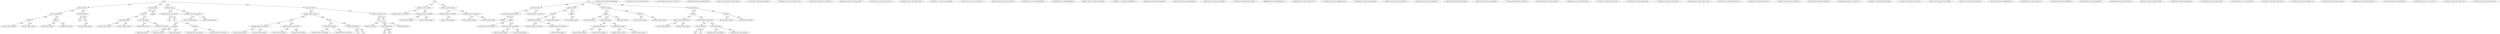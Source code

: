 // Heart Data Decision Tree
digraph {
	"42b9e992-4f9d-40f6-8dae-af64dc04eef9" [label=thal]
	"0e9b5d3d-d16d-4bd3-9707-ac2c134885cc" [label=chest_pain_type]
	"bcc4eeac-3a1b-4f83-b93b-338047c8e3f0" [label=chest_pain_type]
	"48105109-3b21-4dee-aa0d-1a0b80866157" [label=chest_pain_type]
	"55254658-8d92-4e76-8c82-cab8e83ec0a6" [label=chest_pain_type]
	"e3631ca6-0c91-4681-9db4-a857004c890c" [label=number_of_major_vessels]
	"e6a38367-9556-48c8-9417-4ce39ffab59c" [label=number_of_major_vessels]
	"881f1815-74ea-43fc-8826-0f7fb0149862" [label=thal]
	"f7db5371-4e13-49e8-874f-89fa2220a614" [label=chest_pain_type]
	"2d1b2a4a-f7bb-485f-83e8-678eca6c70b6" [label=chest_pain_type]
	"c453792c-e723-42ec-bf48-5ee2911532b1" [label=chest_pain_type]
	"bdc25f71-bdc1-4779-bcb0-9aa207041d7b" [label=chest_pain_type]
	"fe305300-c7bf-424d-9455-e626cf05ea53" [label=thal]
	"5d1d112e-d28a-4e2d-a61d-93354acd5970" [label=serum_cholesterol]
	"4c269fa8-a030-427e-96c7-894d57f507bc" [label=serum_cholesterol]
	"4aa82b25-fe63-4fd8-b522-5d1e1e2e5886" [label=oldpeak]
	"7c1243e8-2a49-49cc-8ff5-ad7fb79b5b1f" [label=oldpeak]
	"2b5eb540-c014-46a2-b240-f081b9f93f48" [label=maximum_heart_rate_achieved]
	"63e870bb-49c4-43df-a84f-4a1d6ee6e5b8" [label=maximum_heart_rate_achieved]
	"c54bd5c0-ee73-4431-aca2-7568b3e5724f" [label=number_of_major_vessels]
	"1ed16e97-77ee-408c-a188-275bd44ec843" [label=number_of_major_vessels]
	"2ef8dd14-a9e3-4b80-b174-e9790659663c" [label=maximum_heart_rate_achieved]
	"6762e826-6cc7-4fbc-ac75-1814255217c8" [label=maximum_heart_rate_achieved]
	"39e4f5f4-23e7-45aa-bcc5-eea6daced490" [label=maximum_heart_rate_achieved]
	"0ebd75e1-6dc0-470e-a2e3-8a59af1d9536" [label=maximum_heart_rate_achieved]
	"69919cbd-e8ae-47df-b3ab-be306be058d6" [label=maximum_heart_rate_achieved]
	"e629840f-1329-4f79-bfde-b2587b05ec2e" [label=maximum_heart_rate_achieved]
	"944a3c31-c1e8-40fb-a6f4-fe5d2973e545" [label=oldpeak]
	"b5d98cf5-7c6f-4d8f-a6f3-6986b1857c9c" [label=oldpeak]
	"c9c7a354-ac9f-4562-aab5-3dfee96946bd" [label=oldpeak]
	"c00cb5a3-50e2-4290-9e17-de98937c97fb" [label=oldpeak]
	"5c39d8c9-b185-48e2-a654-4e01ab6b3bae" [label=oldpeak]
	"ef1cd107-36cc-4ff0-81c8-be091c2305af" [label=oldpeak]
	"63d8edfb-f07d-4091-909a-20c2779da9d2" [label=oldpeak]
	"83ff559f-d2e4-4883-b0a1-11f44b8eec3e" [label=oldpeak]
	"f92a1891-feca-4e68-b10c-9d7888607c77" [label=age]
	"a460b7b7-32c2-45e3-8564-309e2839f5b0" [label=age]
	"5e1fadf0-3ec1-4e16-a674-5517ac07d4a3" [label=serum_cholesterol]
	"53241d40-d9e5-4e59-a642-2d605a2977c5" [label=serum_cholesterol]
	"597981cc-832d-4c07-9fe2-d7f133db58a2" [label=sex]
	"c438e451-8def-43bc-bec2-630403d1ec76" [label=sex]
	"5f909b59-8d78-48b0-bdcf-70d23d7506db" [label=exercise_induced_angina]
	"a94af014-9f75-4649-97b8-2b6a6eb1a4d6" [label=exercise_induced_angina]
	"f5f38e47-d5b4-42d7-a175-140aa6eecb18" [label=age]
	"025894fd-9da3-46cf-888c-434cb5cdbaa7" [label=age]
	"6ac19a25-8272-4391-a4ed-606e3fb685cd" [label=sex]
	"2ccc5ea5-f638-44fe-8c53-cd5db58f4d8b" [label=sex]
	"d40eae11-b5ce-47ed-93bb-537ff9178593" [label=exercise_induced_angina]
	"f9eae0c6-fb34-4519-8b4d-4390ecd9448f" [label=exercise_induced_angina]
	"06fbbe27-2fab-4674-8f74-98932574063a" [label=exercise_induced_angina]
	"407cc0cc-a07f-453c-ba89-596ed0e768f1" [label=exercise_induced_angina]
	"d8ca3bd7-0019-4618-90d6-c453c07edb51" [label=exercise_induced_angina]
	"0bb51b79-9c65-462c-a42c-f7556f2d92ae" [label=oldpeak]
	"05fb05f2-56af-41c8-aa6e-f9de73cd6d03" [label=oldpeak]
	"ec998667-4b27-485f-89fc-0b706446e9bd" [label=resting_blood_pressure]
	"95097455-ca63-4f21-a3c0-767f047263d5" [label=resting_blood_pressure]
	"4f178922-7b80-4588-a434-95669590ab70" [label=exercise_induced_angina]
	"97f82b60-3750-4492-a6ff-427e16f25d08" [label=slope_peak_exercise]
	"d4434c04-57c7-4386-9e58-5fce8d2d2650" [label=slope_peak_exercise]
	"f4c101e0-601a-4e17-afa6-a2d665795a1e" [label=slope_peak_exercise]
	"baeda233-bfab-4a77-accd-6654a2e23d73" [label=exercise_induced_angina]
	"7e348544-1f07-4e2f-901f-354013621308" [label=exercise_induced_angina]
	"aad8773c-a650-454a-9f43-112ec5b3219b" [label=maximum_heart_rate_achieved]
	"458cbf16-5db3-4ecc-bbf2-b3b3f0b6a0be" [label=maximum_heart_rate_achieved]
	"bf70ee93-8a1f-4bcc-90c0-6b38729814e3" [label=exercise_induced_angina]
	"c203d4e2-4767-4f53-9c66-6f5badfeb361" [label=exercise_induced_angina]
	"edee0ae8-cbbb-4237-ba88-14da04d7147e" [label=exercise_induced_angina]
	"b6a950c3-b09a-43dd-b8bc-900ba5710e5a" [label=exercise_induced_angina]
	"4c6a85b7-f49a-41be-a17f-6b2d740354ad" [label=resting_blood_pressure]
	"3181d5ad-110e-4052-9637-0e3da2fcae14" [label=resting_blood_pressure]
	"58db798f-276b-46f1-b478-f37bcf24c4aa" [label=exercise_induced_angina]
	"b365b46b-e2d2-4285-b24e-0c95c281fc1d" [label=exercise_induced_angina]
	"c1d695eb-6d74-4501-b393-93fc1d2b570b" [label=exercise_induced_angina]
	"4c3c082d-f6e5-4c0b-9535-6bfe9b614c33" [label=resting_blood_pressure]
	"d59fbc63-7553-446f-9098-def30a0c7c65" [label=resting_blood_pressure]
	"b36c394c-6f9f-4b66-a6f8-e9d6b53bcda0" [label=oldpeak]
	"1ca822f6-7713-4407-9b86-7690b48cb078" [label=oldpeak]
	"6b099383-6dba-4046-95ba-8be230a1ef6c" [label=maximum_heart_rate_achieved]
	"3d05c5a6-a9c0-4245-93f0-c3972e243c50" [label=maximum_heart_rate_achieved]
	"8d91e329-da02-4f11-9ee6-5b5a37512219" [label=resting_blood_pressure]
	"9caba015-d60a-4024-ae8a-e524ba7b1c91" [label=resting_blood_pressure]
	"736429f1-3fe5-4220-a512-dbaef15e444f" [label=slope_peak_exercise]
	"f6f43416-3f99-44cf-aedc-343d0cb737c6" [label=slope_peak_exercise]
	"21af46ae-1c6d-4e1a-a438-58b71c168497" [label=slope_peak_exercise]
	"dda7d0ff-9771-4b4d-a9f9-a5ee9b53839f" [label=maximum_heart_rate_achieved]
	"1dc4ffec-049c-449c-9669-eed4aab07535" [label=maximum_heart_rate_achieved]
	"d0448ba0-aafd-4d08-a1c9-037c92c29f9c" [label=maximum_heart_rate_achieved]
	"f41f0c35-565a-4a13-9110-b0d90bfc4105" [label=maximum_heart_rate_achieved]
	"fb4a810a-5eee-4a8a-bf15-53f5cfd61d0a" [label=resting_blood_pressure]
	"46790a0b-b184-4e25-93d7-864308b6dd10" [label=resting_blood_pressure]
	"aa6d98d9-42aa-4724-8daa-d0073343c6db" [label=exercise_induced_angina]
	"d05b55ab-7f82-49f7-a8ba-e6c1895a07d6" [label=exercise_induced_angina]
	"60236da1-7135-4512-b4ab-5a8991a58fb3" [label=serum_cholesterol]
	"40bfee7e-e652-4d1d-addb-ea9b0be849ad" [label=serum_cholesterol]
	"afa33ac3-62d9-4ae6-9f4b-b20df18a3868" [label=slope_peak_exercise]
	"11e75096-0fb9-4d35-b0ec-317310def6c7" [label=slope_peak_exercise]
	"9da6becc-e972-44b5-8e6f-6bafab6432da" [label=slope_peak_exercise]
	"f21d009c-41d4-4273-ac7d-912db3ad0a94" [label=maximum_heart_rate_achieved]
	"084561ae-7a2b-404a-b643-2966df1f0ef4" [label=maximum_heart_rate_achieved]
	"1d78442f-d636-4f7d-86a7-ce0f095f380b" [label=exercise_induced_angina]
	"057bc78e-6fdc-4cbb-a726-a82a1adb010d" [label=exercise_induced_angina]
	"18df0224-aa0b-4589-9701-c69b32e62716" [label=exercise_induced_angina]
	"a4e23bef-2c1b-4ada-b1d9-c0cbf2d47158" [label=exercise_induced_angina]
	"9ede922d-e07b-453c-a1ed-f5e630de43ce" [label=maximum_heart_rate_achieved]
	"b249172a-bcac-4df1-b26f-b74d532a0713" [label=maximum_heart_rate_achieved]
	"fa01dcd0-8690-4f52-87b4-942798ddf08c" [label=age]
	"f1ddf183-d86a-4a43-a62d-3e5cb9834aa9" [label=age]
	"f6f72d97-2ec0-47a7-b7da-62f59f372c14" [label=age]
	"678ec3dc-7546-454c-96d6-2f5bddeb1b41" [label=age]
	"4e1800f3-13fe-4f4e-a938-f424cf16e8bf" [label=exercise_induced_angina]
	"7d7acefa-b8c8-4dad-92ff-0dcfaac4ce5f" [label=exercise_induced_angina]
	"667a44db-386e-4a98-b550-5323f4d64b32" [label=exercise_induced_angina]
	"a992fff5-1829-4e3b-adb7-7b7e1494a79b" [label=exercise_induced_angina]
	"94a2351d-b993-4acd-bbf7-d1dfea795bd0" [label=exercise_induced_angina]
	"aaca6ff6-8b43-422e-87f2-43d9fd5eed31" [label=number_of_major_vessels]
	"4cf4987e-b48a-4fa9-b064-0e837bb6a413" [label=number_of_major_vessels]
	"eb4beedb-b19a-459e-bfe7-241fe8060d3f" [label=age]
	"4860636c-4104-40f7-916b-d16b4ce4d20c" [label=age]
	"2e33a798-90f4-4e8d-9553-1766c5379745" [label=maximum_heart_rate_achieved]
	"50cb6793-6f84-48ab-882a-ef02756b383e" [label=maximum_heart_rate_achieved]
		"42b9e992-4f9d-40f6-8dae-af64dc04eef9" -> "0e9b5d3d-d16d-4bd3-9707-ac2c134885cc" [label="SS(B)" constraint=true]
		"42b9e992-4f9d-40f6-8dae-af64dc04eef9" -> "bcc4eeac-3a1b-4f83-b93b-338047c8e3f0" [label="SS(B)" constraint=true]
		"42b9e992-4f9d-40f6-8dae-af64dc04eef9" -> "48105109-3b21-4dee-aa0d-1a0b80866157" [label="SS(B)" constraint=true]
		"42b9e992-4f9d-40f6-8dae-af64dc04eef9" -> "55254658-8d92-4e76-8c82-cab8e83ec0a6" [label="SS(B)" constraint=true]
		"0e9b5d3d-d16d-4bd3-9707-ac2c134885cc" -> "5d1d112e-d28a-4e2d-a61d-93354acd5970" [label="SS(B)" constraint=true]
		"0e9b5d3d-d16d-4bd3-9707-ac2c134885cc" -> "4c269fa8-a030-427e-96c7-894d57f507bc" [label="SS(B)" constraint=true]
		"bcc4eeac-3a1b-4f83-b93b-338047c8e3f0" -> "4aa82b25-fe63-4fd8-b522-5d1e1e2e5886" [label="SS(B)" constraint=true]
		"bcc4eeac-3a1b-4f83-b93b-338047c8e3f0" -> "7c1243e8-2a49-49cc-8ff5-ad7fb79b5b1f" [label="SS(B)" constraint=true]
		"48105109-3b21-4dee-aa0d-1a0b80866157" -> "2b5eb540-c014-46a2-b240-f081b9f93f48" [label="SS(B)" constraint=true]
		"48105109-3b21-4dee-aa0d-1a0b80866157" -> "63e870bb-49c4-43df-a84f-4a1d6ee6e5b8" [label="SS(B)" constraint=true]
		"55254658-8d92-4e76-8c82-cab8e83ec0a6" -> "c54bd5c0-ee73-4431-aca2-7568b3e5724f" [label="SS(B)" constraint=true]
		"55254658-8d92-4e76-8c82-cab8e83ec0a6" -> "1ed16e97-77ee-408c-a188-275bd44ec843" [label="SS(B)" constraint=true]
		"e3631ca6-0c91-4681-9db4-a857004c890c" -> "2ef8dd14-a9e3-4b80-b174-e9790659663c" [label="SS(B)" constraint=true]
		"e3631ca6-0c91-4681-9db4-a857004c890c" -> "6762e826-6cc7-4fbc-ac75-1814255217c8" [label="SS(B)" constraint=true]
		"e6a38367-9556-48c8-9417-4ce39ffab59c" -> "39e4f5f4-23e7-45aa-bcc5-eea6daced490" [label="SS(B)" constraint=true]
		"e6a38367-9556-48c8-9417-4ce39ffab59c" -> "0ebd75e1-6dc0-470e-a2e3-8a59af1d9536" [label="SS(B)" constraint=true]
		"881f1815-74ea-43fc-8826-0f7fb0149862" -> "e3631ca6-0c91-4681-9db4-a857004c890c" [label="SS(B)" constraint=true]
		"881f1815-74ea-43fc-8826-0f7fb0149862" -> "e6a38367-9556-48c8-9417-4ce39ffab59c" [label="SS(B)" constraint=true]
		"f7db5371-4e13-49e8-874f-89fa2220a614" -> "69919cbd-e8ae-47df-b3ab-be306be058d6" [label="SS(B)" constraint=true]
		"f7db5371-4e13-49e8-874f-89fa2220a614" -> "e629840f-1329-4f79-bfde-b2587b05ec2e" [label="SS(B)" constraint=true]
		"2d1b2a4a-f7bb-485f-83e8-678eca6c70b6" -> "944a3c31-c1e8-40fb-a6f4-fe5d2973e545" [label="SS(B)" constraint=true]
		"2d1b2a4a-f7bb-485f-83e8-678eca6c70b6" -> "b5d98cf5-7c6f-4d8f-a6f3-6986b1857c9c" [label="SS(B)" constraint=true]
		"c453792c-e723-42ec-bf48-5ee2911532b1" -> "c9c7a354-ac9f-4562-aab5-3dfee96946bd" [label="SS(B)" constraint=true]
		"c453792c-e723-42ec-bf48-5ee2911532b1" -> "c00cb5a3-50e2-4290-9e17-de98937c97fb" [label="SS(B)" constraint=true]
		"bdc25f71-bdc1-4779-bcb0-9aa207041d7b" -> "5c39d8c9-b185-48e2-a654-4e01ab6b3bae" [label="SS(B)" constraint=true]
		"bdc25f71-bdc1-4779-bcb0-9aa207041d7b" -> "ef1cd107-36cc-4ff0-81c8-be091c2305af" [label="SS(B)" constraint=true]
		"fe305300-c7bf-424d-9455-e626cf05ea53" -> "f7db5371-4e13-49e8-874f-89fa2220a614" [label="SS(B)" constraint=true]
		"fe305300-c7bf-424d-9455-e626cf05ea53" -> "2d1b2a4a-f7bb-485f-83e8-678eca6c70b6" [label="SS(B)" constraint=true]
		"fe305300-c7bf-424d-9455-e626cf05ea53" -> "c453792c-e723-42ec-bf48-5ee2911532b1" [label="SS(B)" constraint=true]
		"fe305300-c7bf-424d-9455-e626cf05ea53" -> "bdc25f71-bdc1-4779-bcb0-9aa207041d7b" [label="SS(B)" constraint=true]
		"5d1d112e-d28a-4e2d-a61d-93354acd5970" -> "63d8edfb-f07d-4091-909a-20c2779da9d2" [label="SS(B)" constraint=true]
		"5d1d112e-d28a-4e2d-a61d-93354acd5970" -> "83ff559f-d2e4-4883-b0a1-11f44b8eec3e" [label="SS(B)" constraint=true]
		"4c269fa8-a030-427e-96c7-894d57f507bc" -> "f92a1891-feca-4e68-b10c-9d7888607c77" [label="SS(B)" constraint=true]
		"4c269fa8-a030-427e-96c7-894d57f507bc" -> "a460b7b7-32c2-45e3-8564-309e2839f5b0" [label="SS(B)" constraint=true]
		"4aa82b25-fe63-4fd8-b522-5d1e1e2e5886" -> "5e1fadf0-3ec1-4e16-a674-5517ac07d4a3" [label="SS(B)" constraint=true]
		"4aa82b25-fe63-4fd8-b522-5d1e1e2e5886" -> "53241d40-d9e5-4e59-a642-2d605a2977c5" [label="SS(B)" constraint=true]
	"58b486ba-c040-47f8-b004-084f4099a6dc"
		"2b5eb540-c014-46a2-b240-f081b9f93f48" -> "597981cc-832d-4c07-9fe2-d7f133db58a2" [label="SS(B)" constraint=true]
		"2b5eb540-c014-46a2-b240-f081b9f93f48" -> "c438e451-8def-43bc-bec2-630403d1ec76" [label="SS(B)" constraint=true]
		"63e870bb-49c4-43df-a84f-4a1d6ee6e5b8" -> "5f909b59-8d78-48b0-bdcf-70d23d7506db" [label="SS(B)" constraint=true]
		"63e870bb-49c4-43df-a84f-4a1d6ee6e5b8" -> "a94af014-9f75-4649-97b8-2b6a6eb1a4d6" [label="SS(B)" constraint=true]
		"c54bd5c0-ee73-4431-aca2-7568b3e5724f" -> "f5f38e47-d5b4-42d7-a175-140aa6eecb18" [label="SS(B)" constraint=true]
		"c54bd5c0-ee73-4431-aca2-7568b3e5724f" -> "025894fd-9da3-46cf-888c-434cb5cdbaa7" [label="SS(B)" constraint=true]
		"1ed16e97-77ee-408c-a188-275bd44ec843" -> "6ac19a25-8272-4391-a4ed-606e3fb685cd" [label="SS(B)" constraint=true]
		"1ed16e97-77ee-408c-a188-275bd44ec843" -> "2ccc5ea5-f638-44fe-8c53-cd5db58f4d8b" [label="SS(B)" constraint=true]
	"5442148d-0f11-41be-bdc4-99785a7bf459"
		"6762e826-6cc7-4fbc-ac75-1814255217c8" -> "d40eae11-b5ce-47ed-93bb-537ff9178593" [label="SS(B)" constraint=true]
		"6762e826-6cc7-4fbc-ac75-1814255217c8" -> "f9eae0c6-fb34-4519-8b4d-4390ecd9448f" [label="SS(B)" constraint=true]
		"39e4f5f4-23e7-45aa-bcc5-eea6daced490" -> "06fbbe27-2fab-4674-8f74-98932574063a" [label="SS(B)" constraint=true]
		"0ebd75e1-6dc0-470e-a2e3-8a59af1d9536" -> "407cc0cc-a07f-453c-ba89-596ed0e768f1" [label="SS(B)" constraint=true]
		"0ebd75e1-6dc0-470e-a2e3-8a59af1d9536" -> "d8ca3bd7-0019-4618-90d6-c453c07edb51" [label="SS(B)" constraint=true]
		"69919cbd-e8ae-47df-b3ab-be306be058d6" -> "0bb51b79-9c65-462c-a42c-f7556f2d92ae" [label="SS(B)" constraint=true]
		"69919cbd-e8ae-47df-b3ab-be306be058d6" -> "05fb05f2-56af-41c8-aa6e-f9de73cd6d03" [label="SS(B)" constraint=true]
	"a01b878d-096e-4f61-b1d9-97717ef22749"
		"944a3c31-c1e8-40fb-a6f4-fe5d2973e545" -> "ec998667-4b27-485f-89fc-0b706446e9bd" [label="SS(B)" constraint=true]
		"944a3c31-c1e8-40fb-a6f4-fe5d2973e545" -> "95097455-ca63-4f21-a3c0-767f047263d5" [label="SS(B)" constraint=true]
		"b5d98cf5-7c6f-4d8f-a6f3-6986b1857c9c" -> "4f178922-7b80-4588-a434-95669590ab70" [label="SS(B)" constraint=true]
		"c9c7a354-ac9f-4562-aab5-3dfee96946bd" -> "97f82b60-3750-4492-a6ff-427e16f25d08" [label="SS(B)" constraint=true]
		"c9c7a354-ac9f-4562-aab5-3dfee96946bd" -> "d4434c04-57c7-4386-9e58-5fce8d2d2650" [label="SS(B)" constraint=true]
		"c9c7a354-ac9f-4562-aab5-3dfee96946bd" -> "f4c101e0-601a-4e17-afa6-a2d665795a1e" [label="SS(B)" constraint=true]
		"c00cb5a3-50e2-4290-9e17-de98937c97fb" -> "baeda233-bfab-4a77-accd-6654a2e23d73" [label="SS(B)" constraint=true]
		"c00cb5a3-50e2-4290-9e17-de98937c97fb" -> "7e348544-1f07-4e2f-901f-354013621308" [label="SS(B)" constraint=true]
		"5c39d8c9-b185-48e2-a654-4e01ab6b3bae" -> "aad8773c-a650-454a-9f43-112ec5b3219b" [label="SS(B)" constraint=true]
		"5c39d8c9-b185-48e2-a654-4e01ab6b3bae" -> "458cbf16-5db3-4ecc-bbf2-b3b3f0b6a0be" [label="SS(B)" constraint=true]
		"ef1cd107-36cc-4ff0-81c8-be091c2305af" -> "bf70ee93-8a1f-4bcc-90c0-6b38729814e3" [label="SS(B)" constraint=true]
		"ef1cd107-36cc-4ff0-81c8-be091c2305af" -> "c203d4e2-4767-4f53-9c66-6f5badfeb361" [label="SS(B)" constraint=true]
		"63d8edfb-f07d-4091-909a-20c2779da9d2" -> "edee0ae8-cbbb-4237-ba88-14da04d7147e" [label="SS(B)" constraint=true]
		"63d8edfb-f07d-4091-909a-20c2779da9d2" -> "b6a950c3-b09a-43dd-b8bc-900ba5710e5a" [label="SS(B)" constraint=true]
		"83ff559f-d2e4-4883-b0a1-11f44b8eec3e" -> "4c6a85b7-f49a-41be-a17f-6b2d740354ad" [label="SS(B)" constraint=true]
		"83ff559f-d2e4-4883-b0a1-11f44b8eec3e" -> "3181d5ad-110e-4052-9637-0e3da2fcae14" [label="SS(B)" constraint=true]
	"33540ffb-e5dd-4d0a-a9ae-495d4944a8f9"
		"a460b7b7-32c2-45e3-8564-309e2839f5b0" -> "58db798f-276b-46f1-b478-f37bcf24c4aa" [label="SS(B)" constraint=true]
		"5e1fadf0-3ec1-4e16-a674-5517ac07d4a3" -> "b365b46b-e2d2-4285-b24e-0c95c281fc1d" [label="SS(B)" constraint=true]
		"5e1fadf0-3ec1-4e16-a674-5517ac07d4a3" -> "c1d695eb-6d74-4501-b393-93fc1d2b570b" [label="SS(B)" constraint=true]
		"53241d40-d9e5-4e59-a642-2d605a2977c5" -> "4c3c082d-f6e5-4c0b-9535-6bfe9b614c33" [label="SS(B)" constraint=true]
		"53241d40-d9e5-4e59-a642-2d605a2977c5" -> "d59fbc63-7553-446f-9098-def30a0c7c65" [label="SS(B)" constraint=true]
	"6ebcac17-ca6a-4856-b814-463487a7a3e9"
		"c438e451-8def-43bc-bec2-630403d1ec76" -> "b36c394c-6f9f-4b66-a6f8-e9d6b53bcda0" [label="SS(B)" constraint=true]
		"c438e451-8def-43bc-bec2-630403d1ec76" -> "1ca822f6-7713-4407-9b86-7690b48cb078" [label="SS(B)" constraint=true]
	"32c3c748-a0e7-4ef8-a484-962eaa536971"
	"a434d95b-b37e-422b-8ee1-102d12c737cc"
		"f5f38e47-d5b4-42d7-a175-140aa6eecb18" -> "6b099383-6dba-4046-95ba-8be230a1ef6c" [label="SS(B)" constraint=true]
		"f5f38e47-d5b4-42d7-a175-140aa6eecb18" -> "3d05c5a6-a9c0-4245-93f0-c3972e243c50" [label="SS(B)" constraint=true]
		"025894fd-9da3-46cf-888c-434cb5cdbaa7" -> "8d91e329-da02-4f11-9ee6-5b5a37512219" [label="SS(B)" constraint=true]
		"025894fd-9da3-46cf-888c-434cb5cdbaa7" -> "9caba015-d60a-4024-ae8a-e524ba7b1c91" [label="SS(B)" constraint=true]
		"6ac19a25-8272-4391-a4ed-606e3fb685cd" -> "736429f1-3fe5-4220-a512-dbaef15e444f" [label="SS(B)" constraint=true]
		"6ac19a25-8272-4391-a4ed-606e3fb685cd" -> "f6f43416-3f99-44cf-aedc-343d0cb737c6" [label="SS(B)" constraint=true]
		"6ac19a25-8272-4391-a4ed-606e3fb685cd" -> "21af46ae-1c6d-4e1a-a438-58b71c168497" [label="SS(B)" constraint=true]
	"42a297db-57b1-4dd9-90c0-ecc679532bff"
	"3299b83e-b831-4931-bc29-985a53a246fd"
	"597acec6-07ee-41c9-a2ba-878aec079ca4"
	"4ea602bc-a230-49e1-a8bf-7dfb57ac4bd8"
	"2ade2dba-77c7-47fd-8d15-ecc28ba65665"
	"d7523f3e-7acd-4a87-aa71-6321838e7757"
	"a69a2102-d240-458c-9a33-e942651e5c29"
		"05fb05f2-56af-41c8-aa6e-f9de73cd6d03" -> "dda7d0ff-9771-4b4d-a9f9-a5ee9b53839f" [label="SS(B)" constraint=true]
		"05fb05f2-56af-41c8-aa6e-f9de73cd6d03" -> "1dc4ffec-049c-449c-9669-eed4aab07535" [label="SS(B)" constraint=true]
		"ec998667-4b27-485f-89fc-0b706446e9bd" -> "d0448ba0-aafd-4d08-a1c9-037c92c29f9c" [label="SS(B)" constraint=true]
		"ec998667-4b27-485f-89fc-0b706446e9bd" -> "f41f0c35-565a-4a13-9110-b0d90bfc4105" [label="SS(B)" constraint=true]
	"d62ba9b0-e711-40e1-9c5f-3bf0eede8362"
	"6f1869e6-6f54-444c-bf4b-0669ffbb0e16"
	"0f0a26a7-39b6-4b17-a064-99778d6bea25"
		"d4434c04-57c7-4386-9e58-5fce8d2d2650" -> "fb4a810a-5eee-4a8a-bf15-53f5cfd61d0a" [label="SS(B)" constraint=true]
		"d4434c04-57c7-4386-9e58-5fce8d2d2650" -> "46790a0b-b184-4e25-93d7-864308b6dd10" [label="SS(B)" constraint=true]
	"9740ff6d-1577-491c-89e6-50de08799c99"
	"e2ec9a8a-a602-45f7-9446-a7ad186bd6ce"
	"4f64ef42-4d5b-42fe-9c4a-5aba63e0c96b"
		"aad8773c-a650-454a-9f43-112ec5b3219b" -> "aa6d98d9-42aa-4724-8daa-d0073343c6db" [label="SS(B)" constraint=true]
		"aad8773c-a650-454a-9f43-112ec5b3219b" -> "d05b55ab-7f82-49f7-a8ba-e6c1895a07d6" [label="SS(B)" constraint=true]
		"458cbf16-5db3-4ecc-bbf2-b3b3f0b6a0be" -> "60236da1-7135-4512-b4ab-5a8991a58fb3" [label="SS(B)" constraint=true]
		"458cbf16-5db3-4ecc-bbf2-b3b3f0b6a0be" -> "40bfee7e-e652-4d1d-addb-ea9b0be849ad" [label="SS(B)" constraint=true]
	"0deffe22-f324-437b-b34b-3e44758a84b4"
	"577109d7-acc5-44ff-8889-d37ab2246fbf"
	"5f9959e6-dff6-42d1-938b-968fabb17a51"
	"f59eae60-d316-4c72-abf0-e108941c0176"
	"9aae7e6c-d97d-4ca8-97a4-d66db357cb83"
	"b79d3368-043c-44c8-b51a-3be7e49c615f"
	"bd00e5cc-d228-45aa-abec-b1b1d845a7ea"
	"4eb2349c-0a34-4aa3-ad3d-5f3139f626d8"
	"436b7f33-f98b-4bfe-b68b-e5f3129e83c6"
	"e06da514-d675-4f07-94c3-a030f850358a"
	"72c1408a-93f4-490b-b90a-0145cfd0a137"
		"b36c394c-6f9f-4b66-a6f8-e9d6b53bcda0" -> "afa33ac3-62d9-4ae6-9f4b-b20df18a3868" [label="SS(B)" constraint=true]
		"b36c394c-6f9f-4b66-a6f8-e9d6b53bcda0" -> "11e75096-0fb9-4d35-b0ec-317310def6c7" [label="SS(B)" constraint=true]
		"b36c394c-6f9f-4b66-a6f8-e9d6b53bcda0" -> "9da6becc-e972-44b5-8e6f-6bafab6432da" [label="SS(B)" constraint=true]
		"1ca822f6-7713-4407-9b86-7690b48cb078" -> "f21d009c-41d4-4273-ac7d-912db3ad0a94" [label="SS(B)" constraint=true]
		"1ca822f6-7713-4407-9b86-7690b48cb078" -> "084561ae-7a2b-404a-b643-2966df1f0ef4" [label="SS(B)" constraint=true]
		"6b099383-6dba-4046-95ba-8be230a1ef6c" -> "1d78442f-d636-4f7d-86a7-ce0f095f380b" [label="SS(B)" constraint=true]
		"6b099383-6dba-4046-95ba-8be230a1ef6c" -> "057bc78e-6fdc-4cbb-a726-a82a1adb010d" [label="SS(B)" constraint=true]
		"3d05c5a6-a9c0-4245-93f0-c3972e243c50" -> "18df0224-aa0b-4589-9701-c69b32e62716" [label="SS(B)" constraint=true]
		"3d05c5a6-a9c0-4245-93f0-c3972e243c50" -> "a4e23bef-2c1b-4ada-b1d9-c0cbf2d47158" [label="SS(B)" constraint=true]
		"8d91e329-da02-4f11-9ee6-5b5a37512219" -> "9ede922d-e07b-453c-a1ed-f5e630de43ce" [label="SS(B)" constraint=true]
		"8d91e329-da02-4f11-9ee6-5b5a37512219" -> "b249172a-bcac-4df1-b26f-b74d532a0713" [label="SS(B)" constraint=true]
		"9caba015-d60a-4024-ae8a-e524ba7b1c91" -> "fa01dcd0-8690-4f52-87b4-942798ddf08c" [label="SS(B)" constraint=true]
		"9caba015-d60a-4024-ae8a-e524ba7b1c91" -> "f1ddf183-d86a-4a43-a62d-3e5cb9834aa9" [label="SS(B)" constraint=true]
	"5629958f-5499-49e4-a344-d644ce9fced5"
		"f6f43416-3f99-44cf-aedc-343d0cb737c6" -> "f6f72d97-2ec0-47a7-b7da-62f59f372c14" [label="SS(B)" constraint=true]
		"f6f43416-3f99-44cf-aedc-343d0cb737c6" -> "678ec3dc-7546-454c-96d6-2f5bddeb1b41" [label="SS(B)" constraint=true]
	"7592961f-5a85-4505-a337-a980a03a4608"
	"77fcd6e0-7c1c-4b8e-bdf0-f0c0e22128ac"
		"1dc4ffec-049c-449c-9669-eed4aab07535" -> "4e1800f3-13fe-4f4e-a938-f424cf16e8bf" [label="SS(B)" constraint=true]
		"1dc4ffec-049c-449c-9669-eed4aab07535" -> "7d7acefa-b8c8-4dad-92ff-0dcfaac4ce5f" [label="SS(B)" constraint=true]
	"d11e0ffa-0928-4430-a034-59bb041f389a"
		"f41f0c35-565a-4a13-9110-b0d90bfc4105" -> "667a44db-386e-4a98-b550-5323f4d64b32" [label="SS(B)" constraint=true]
		"fb4a810a-5eee-4a8a-bf15-53f5cfd61d0a" -> "a992fff5-1829-4e3b-adb7-7b7e1494a79b" [label="SS(B)" constraint=true]
		"fb4a810a-5eee-4a8a-bf15-53f5cfd61d0a" -> "94a2351d-b993-4acd-bbf7-d1dfea795bd0" [label="SS(B)" constraint=true]
		"46790a0b-b184-4e25-93d7-864308b6dd10" -> "aaca6ff6-8b43-422e-87f2-43d9fd5eed31" [label="SS(B)" constraint=true]
		"46790a0b-b184-4e25-93d7-864308b6dd10" -> "4cf4987e-b48a-4fa9-b064-0e837bb6a413" [label="SS(B)" constraint=true]
	"1303bbd9-a927-4feb-bc30-23bae916c928"
	"053aa281-d8ec-4318-9a8c-ca9d22c1ae95"
		"60236da1-7135-4512-b4ab-5a8991a58fb3" -> "eb4beedb-b19a-459e-bfe7-241fe8060d3f" [label="SS(B)" constraint=true]
		"60236da1-7135-4512-b4ab-5a8991a58fb3" -> "4860636c-4104-40f7-916b-d16b4ce4d20c" [label="SS(B)" constraint=true]
		"40bfee7e-e652-4d1d-addb-ea9b0be849ad" -> "2e33a798-90f4-4e8d-9553-1766c5379745" [label="SS(B)" constraint=true]
		"40bfee7e-e652-4d1d-addb-ea9b0be849ad" -> "50cb6793-6f84-48ab-882a-ef02756b383e" [label="SS(B)" constraint=true]
	"9f0aa785-1062-4c49-9861-f6dc7d5e5b1b"
	"5af9efbf-0fb1-4c2b-aea9-35497537a9a3"
	"f3e5d75d-740e-4e9b-a83a-5c96041f6f47"
	"0f701a43-9df1-45e6-9f83-9b72e3910733"
	"f9408650-04df-44d5-b1ee-2241ef5a1951"
	"a634bd49-1a14-488b-84dd-b7c05cb8fdbe"
	"11675cb1-6610-4fcf-b5d7-e7a339ce1161"
	"d6be15cc-ae73-48ed-80f7-7fe12202889e"
	"f467091c-aeb2-431e-8345-35755435871f"
	"be6387e5-4b7e-406d-a146-ef8db62de76e"
	"f0e6395f-8568-4001-a8e1-f4ccd6a16175"
	"43772005-70b6-40f0-9b4a-e0fb98fc9f0f"
	"b4f754bf-2a86-44c2-876e-e2bddb35f398"
	"e9e09bb6-8eff-49a1-b075-9e8c24076882"
	"f86b6ce0-7e52-4b97-9278-fb922d5e6d4a"
	"4d56e7f1-fa87-4d48-9ffe-6e8063d832ab"
	"3d77eb9b-85fb-493a-b2b3-a2dbc6a96788"
	"2b1d76eb-60d8-47a7-a1c7-bf157ba96409"
	"28c2934b-cec2-4d1f-80e0-7eb4e0143cf2"
	"4cc40094-2a0a-4a3f-9197-784fdda31129"
	"3d731676-f714-4fc4-8bb8-e4edc1393e11"
	"a8b65269-1437-42d2-b0b4-9652dd845e52"
	"41ca5404-88f1-4b76-a352-90df29232cdb"
	"d1cf4d8b-f01e-4d76-b1c4-c15a1ca64112"
	"b1f2580a-1c5f-4d3e-83fc-97e9f1325c96"
	"3755901d-196a-4bfa-b274-315aa701579e"
}